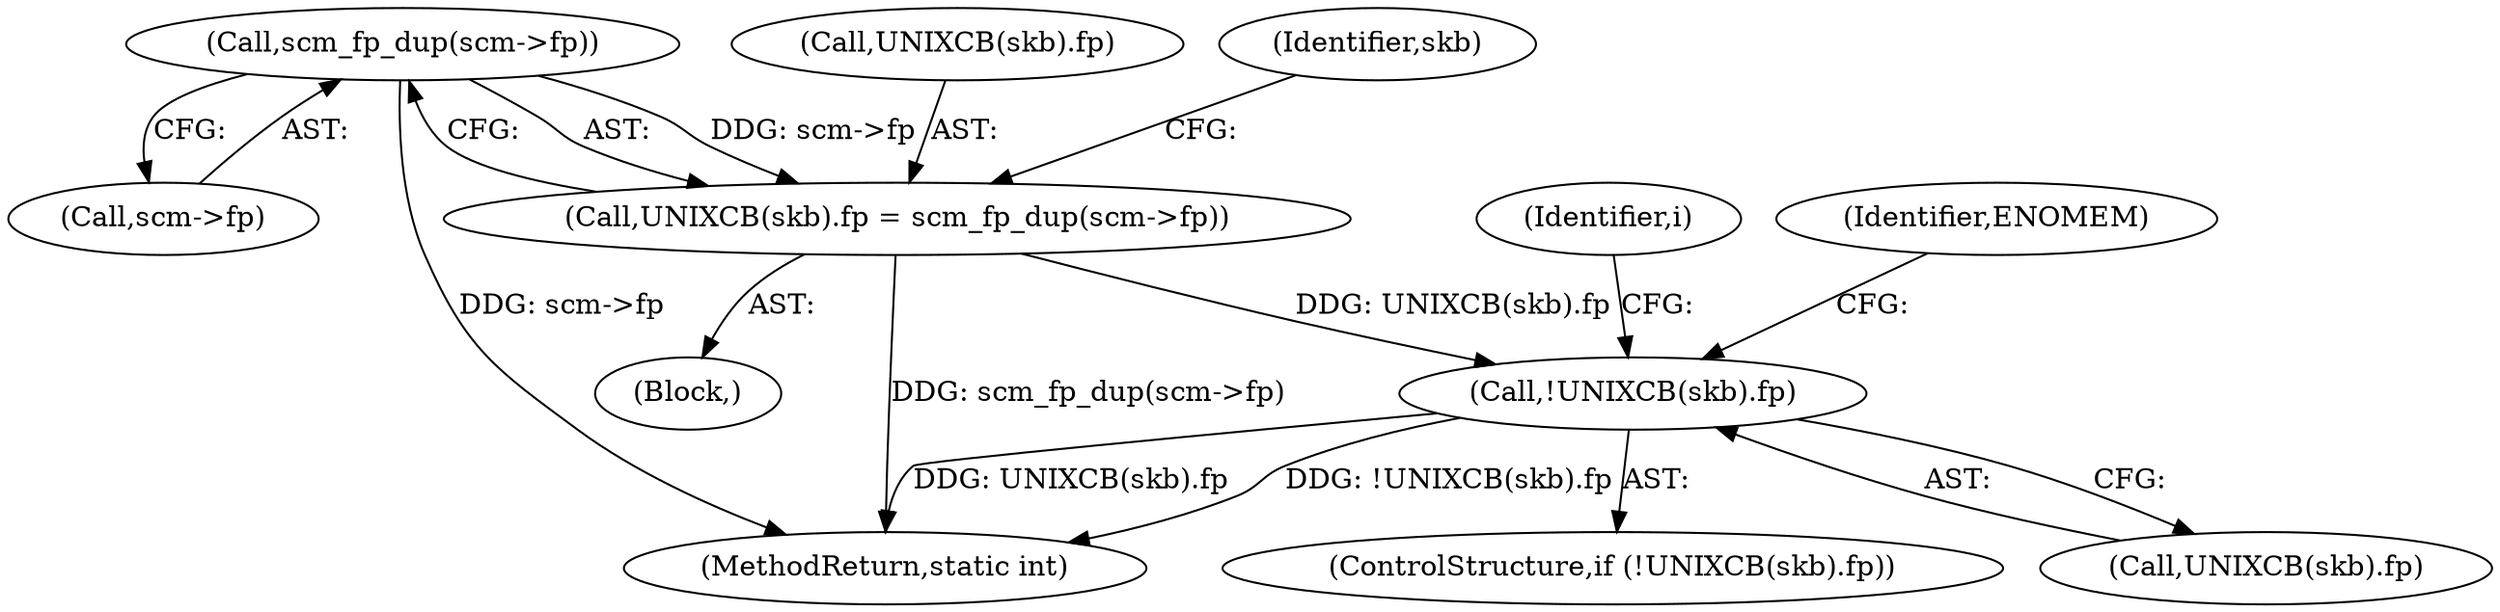 digraph "0_linux_415e3d3e90ce9e18727e8843ae343eda5a58fad6_2@pointer" {
"1000173" [label="(Call,scm_fp_dup(scm->fp))"];
"1000168" [label="(Call,UNIXCB(skb).fp = scm_fp_dup(scm->fp))"];
"1000178" [label="(Call,!UNIXCB(skb).fp)"];
"1000179" [label="(Call,UNIXCB(skb).fp)"];
"1000178" [label="(Call,!UNIXCB(skb).fp)"];
"1000104" [label="(Block,)"];
"1000174" [label="(Call,scm->fp)"];
"1000188" [label="(Identifier,i)"];
"1000173" [label="(Call,scm_fp_dup(scm->fp))"];
"1000168" [label="(Call,UNIXCB(skb).fp = scm_fp_dup(scm->fp))"];
"1000185" [label="(Identifier,ENOMEM)"];
"1000177" [label="(ControlStructure,if (!UNIXCB(skb).fp))"];
"1000216" [label="(MethodReturn,static int)"];
"1000169" [label="(Call,UNIXCB(skb).fp)"];
"1000181" [label="(Identifier,skb)"];
"1000173" -> "1000168"  [label="AST: "];
"1000173" -> "1000174"  [label="CFG: "];
"1000174" -> "1000173"  [label="AST: "];
"1000168" -> "1000173"  [label="CFG: "];
"1000173" -> "1000216"  [label="DDG: scm->fp"];
"1000173" -> "1000168"  [label="DDG: scm->fp"];
"1000168" -> "1000104"  [label="AST: "];
"1000169" -> "1000168"  [label="AST: "];
"1000181" -> "1000168"  [label="CFG: "];
"1000168" -> "1000216"  [label="DDG: scm_fp_dup(scm->fp)"];
"1000168" -> "1000178"  [label="DDG: UNIXCB(skb).fp"];
"1000178" -> "1000177"  [label="AST: "];
"1000178" -> "1000179"  [label="CFG: "];
"1000179" -> "1000178"  [label="AST: "];
"1000185" -> "1000178"  [label="CFG: "];
"1000188" -> "1000178"  [label="CFG: "];
"1000178" -> "1000216"  [label="DDG: !UNIXCB(skb).fp"];
"1000178" -> "1000216"  [label="DDG: UNIXCB(skb).fp"];
}
